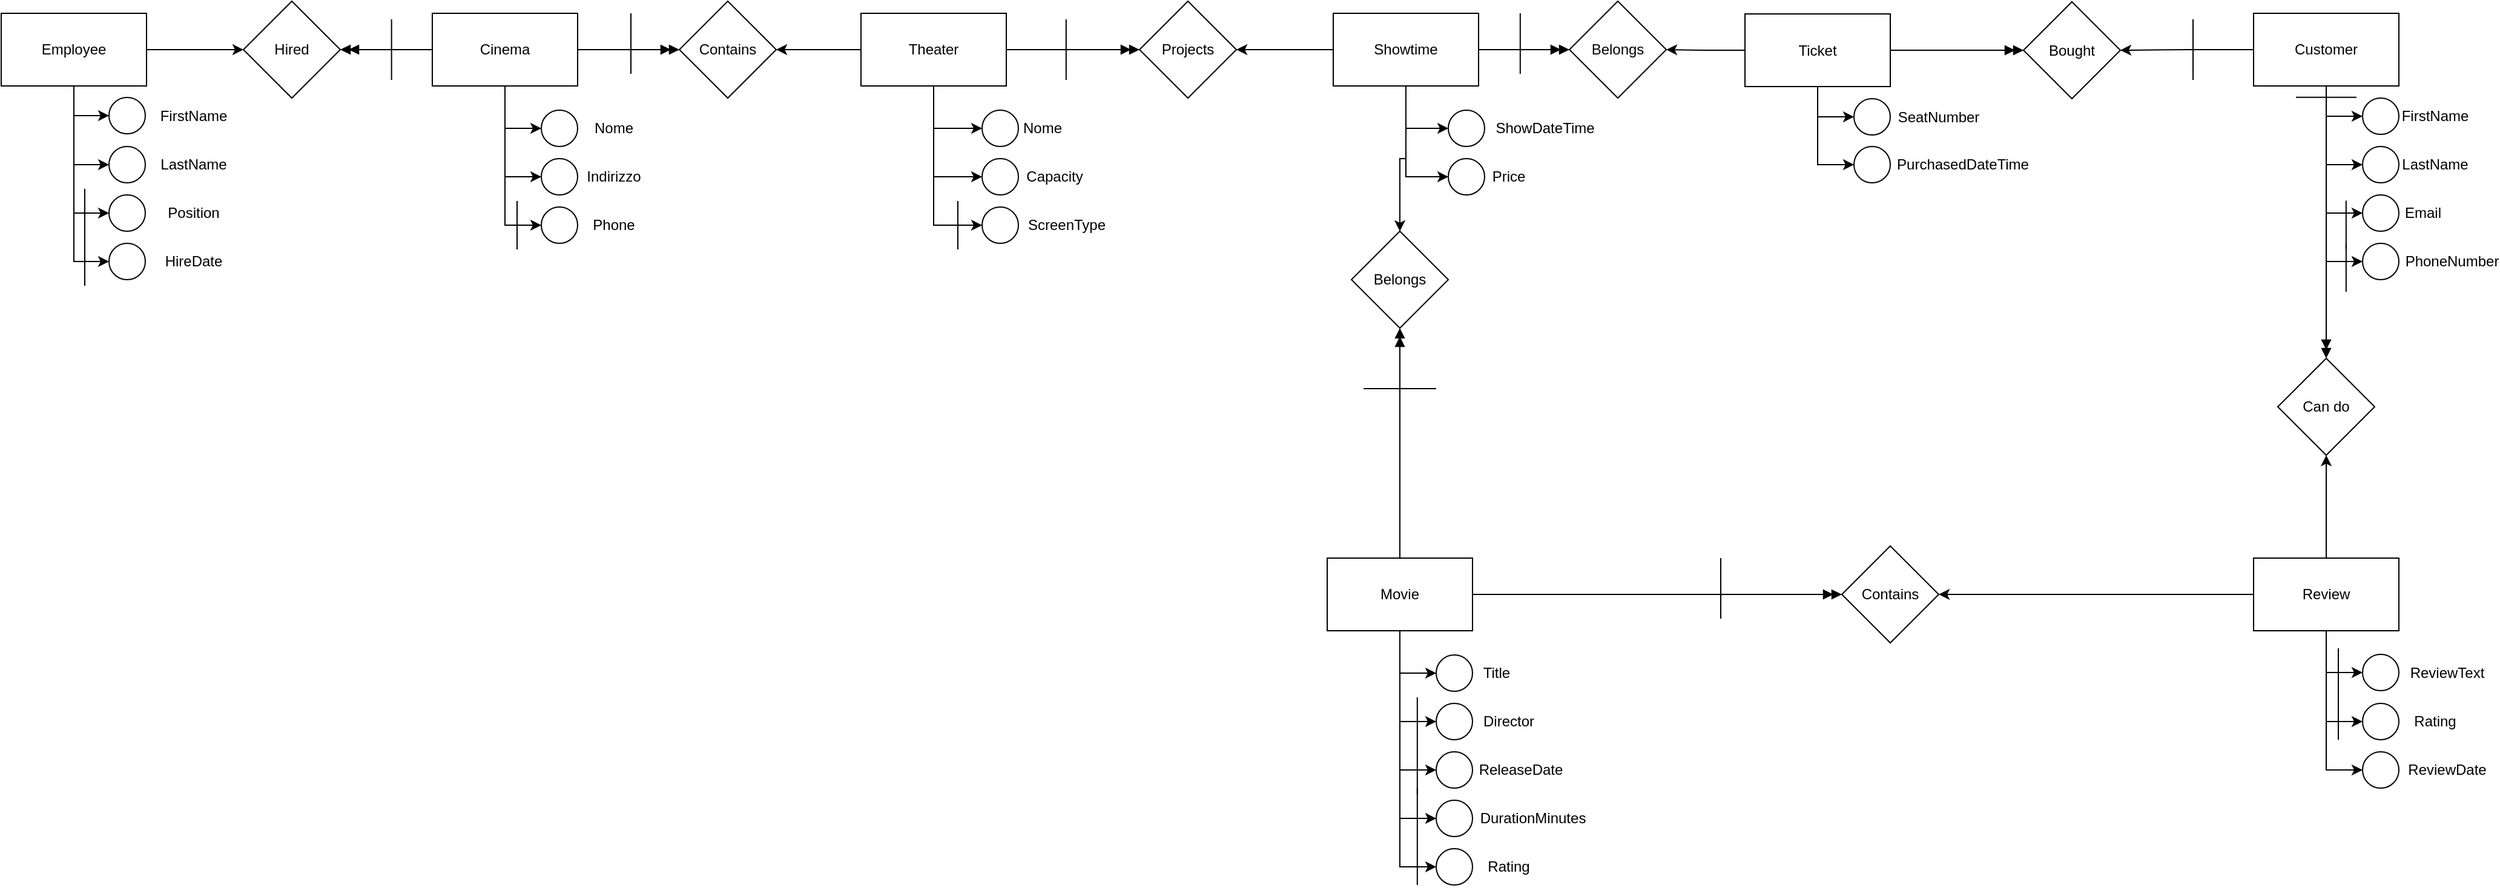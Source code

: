 <mxfile version="23.1.5" type="device">
  <diagram name="Pagina-1" id="HmAXb_ONBJkOorGH9aTu">
    <mxGraphModel dx="1206" dy="760" grid="1" gridSize="10" guides="1" tooltips="1" connect="1" arrows="1" fold="1" page="1" pageScale="1" pageWidth="827" pageHeight="1169" math="0" shadow="0">
      <root>
        <mxCell id="0" />
        <mxCell id="1" parent="0" />
        <mxCell id="xV2yaK1HWpeZm-8esMcd-27" style="edgeStyle=orthogonalEdgeStyle;rounded=0;orthogonalLoop=1;jettySize=auto;html=1;entryX=0;entryY=0.5;entryDx=0;entryDy=0;" edge="1" parent="1" source="xV2yaK1HWpeZm-8esMcd-1" target="xV2yaK1HWpeZm-8esMcd-20">
          <mxGeometry relative="1" as="geometry" />
        </mxCell>
        <mxCell id="xV2yaK1HWpeZm-8esMcd-28" style="edgeStyle=orthogonalEdgeStyle;rounded=0;orthogonalLoop=1;jettySize=auto;html=1;entryX=0;entryY=0.5;entryDx=0;entryDy=0;" edge="1" parent="1" source="xV2yaK1HWpeZm-8esMcd-1" target="xV2yaK1HWpeZm-8esMcd-22">
          <mxGeometry relative="1" as="geometry" />
        </mxCell>
        <mxCell id="xV2yaK1HWpeZm-8esMcd-29" style="edgeStyle=orthogonalEdgeStyle;rounded=0;orthogonalLoop=1;jettySize=auto;html=1;entryX=0;entryY=0.5;entryDx=0;entryDy=0;" edge="1" parent="1" source="xV2yaK1HWpeZm-8esMcd-1" target="xV2yaK1HWpeZm-8esMcd-24">
          <mxGeometry relative="1" as="geometry" />
        </mxCell>
        <mxCell id="xV2yaK1HWpeZm-8esMcd-110" style="edgeStyle=orthogonalEdgeStyle;rounded=0;orthogonalLoop=1;jettySize=auto;html=1;entryX=1;entryY=0.5;entryDx=0;entryDy=0;" edge="1" parent="1" source="xV2yaK1HWpeZm-8esMcd-1" target="xV2yaK1HWpeZm-8esMcd-108">
          <mxGeometry relative="1" as="geometry" />
        </mxCell>
        <mxCell id="xV2yaK1HWpeZm-8esMcd-120" style="edgeStyle=orthogonalEdgeStyle;rounded=0;orthogonalLoop=1;jettySize=auto;html=1;entryX=0;entryY=0.5;entryDx=0;entryDy=0;endArrow=doubleBlock;endFill=1;" edge="1" parent="1" source="xV2yaK1HWpeZm-8esMcd-1" target="xV2yaK1HWpeZm-8esMcd-118">
          <mxGeometry relative="1" as="geometry" />
        </mxCell>
        <mxCell id="xV2yaK1HWpeZm-8esMcd-1" value="Theater" style="rounded=0;whiteSpace=wrap;html=1;" vertex="1" parent="1">
          <mxGeometry x="800" y="870" width="120" height="60" as="geometry" />
        </mxCell>
        <mxCell id="xV2yaK1HWpeZm-8esMcd-12" style="edgeStyle=orthogonalEdgeStyle;rounded=0;orthogonalLoop=1;jettySize=auto;html=1;entryX=0;entryY=0.5;entryDx=0;entryDy=0;" edge="1" parent="1" source="xV2yaK1HWpeZm-8esMcd-2" target="xV2yaK1HWpeZm-8esMcd-10">
          <mxGeometry relative="1" as="geometry" />
        </mxCell>
        <mxCell id="xV2yaK1HWpeZm-8esMcd-17" style="edgeStyle=orthogonalEdgeStyle;rounded=0;orthogonalLoop=1;jettySize=auto;html=1;entryX=0;entryY=0.5;entryDx=0;entryDy=0;" edge="1" parent="1" source="xV2yaK1HWpeZm-8esMcd-2" target="xV2yaK1HWpeZm-8esMcd-13">
          <mxGeometry relative="1" as="geometry" />
        </mxCell>
        <mxCell id="xV2yaK1HWpeZm-8esMcd-18" style="edgeStyle=orthogonalEdgeStyle;rounded=0;orthogonalLoop=1;jettySize=auto;html=1;entryX=0;entryY=0.5;entryDx=0;entryDy=0;" edge="1" parent="1" source="xV2yaK1HWpeZm-8esMcd-2" target="xV2yaK1HWpeZm-8esMcd-15">
          <mxGeometry relative="1" as="geometry" />
        </mxCell>
        <mxCell id="xV2yaK1HWpeZm-8esMcd-109" style="edgeStyle=orthogonalEdgeStyle;rounded=0;orthogonalLoop=1;jettySize=auto;html=1;entryX=0;entryY=0.5;entryDx=0;entryDy=0;endArrow=doubleBlock;endFill=1;" edge="1" parent="1" source="xV2yaK1HWpeZm-8esMcd-2" target="xV2yaK1HWpeZm-8esMcd-108">
          <mxGeometry relative="1" as="geometry" />
        </mxCell>
        <mxCell id="xV2yaK1HWpeZm-8esMcd-131" style="edgeStyle=orthogonalEdgeStyle;rounded=0;orthogonalLoop=1;jettySize=auto;html=1;entryX=1;entryY=0.5;entryDx=0;entryDy=0;endArrow=doubleBlock;endFill=1;" edge="1" parent="1" source="xV2yaK1HWpeZm-8esMcd-2" target="xV2yaK1HWpeZm-8esMcd-129">
          <mxGeometry relative="1" as="geometry" />
        </mxCell>
        <mxCell id="xV2yaK1HWpeZm-8esMcd-2" value="Cinema" style="rounded=0;whiteSpace=wrap;html=1;" vertex="1" parent="1">
          <mxGeometry x="446" y="870" width="120" height="60" as="geometry" />
        </mxCell>
        <mxCell id="xV2yaK1HWpeZm-8esMcd-41" style="edgeStyle=orthogonalEdgeStyle;rounded=0;orthogonalLoop=1;jettySize=auto;html=1;entryX=0;entryY=0.5;entryDx=0;entryDy=0;" edge="1" parent="1" source="xV2yaK1HWpeZm-8esMcd-3" target="xV2yaK1HWpeZm-8esMcd-31">
          <mxGeometry relative="1" as="geometry" />
        </mxCell>
        <mxCell id="xV2yaK1HWpeZm-8esMcd-42" style="edgeStyle=orthogonalEdgeStyle;rounded=0;orthogonalLoop=1;jettySize=auto;html=1;entryX=0;entryY=0.5;entryDx=0;entryDy=0;" edge="1" parent="1" source="xV2yaK1HWpeZm-8esMcd-3" target="xV2yaK1HWpeZm-8esMcd-33">
          <mxGeometry relative="1" as="geometry" />
        </mxCell>
        <mxCell id="xV2yaK1HWpeZm-8esMcd-44" style="edgeStyle=orthogonalEdgeStyle;rounded=0;orthogonalLoop=1;jettySize=auto;html=1;entryX=0;entryY=0.5;entryDx=0;entryDy=0;" edge="1" parent="1" source="xV2yaK1HWpeZm-8esMcd-3" target="xV2yaK1HWpeZm-8esMcd-35">
          <mxGeometry relative="1" as="geometry" />
        </mxCell>
        <mxCell id="xV2yaK1HWpeZm-8esMcd-45" style="edgeStyle=orthogonalEdgeStyle;rounded=0;orthogonalLoop=1;jettySize=auto;html=1;entryX=0;entryY=0.5;entryDx=0;entryDy=0;" edge="1" parent="1" source="xV2yaK1HWpeZm-8esMcd-3" target="xV2yaK1HWpeZm-8esMcd-37">
          <mxGeometry relative="1" as="geometry" />
        </mxCell>
        <mxCell id="xV2yaK1HWpeZm-8esMcd-46" style="edgeStyle=orthogonalEdgeStyle;rounded=0;orthogonalLoop=1;jettySize=auto;html=1;entryX=0;entryY=0.5;entryDx=0;entryDy=0;" edge="1" parent="1" source="xV2yaK1HWpeZm-8esMcd-3" target="xV2yaK1HWpeZm-8esMcd-39">
          <mxGeometry relative="1" as="geometry" />
        </mxCell>
        <mxCell id="xV2yaK1HWpeZm-8esMcd-126" style="edgeStyle=orthogonalEdgeStyle;rounded=0;orthogonalLoop=1;jettySize=auto;html=1;entryX=0.5;entryY=1;entryDx=0;entryDy=0;endArrow=doubleBlock;endFill=1;" edge="1" parent="1" source="xV2yaK1HWpeZm-8esMcd-3" target="xV2yaK1HWpeZm-8esMcd-123">
          <mxGeometry relative="1" as="geometry" />
        </mxCell>
        <mxCell id="xV2yaK1HWpeZm-8esMcd-146" style="edgeStyle=orthogonalEdgeStyle;rounded=0;orthogonalLoop=1;jettySize=auto;html=1;endArrow=doubleBlock;endFill=1;" edge="1" parent="1" source="xV2yaK1HWpeZm-8esMcd-3">
          <mxGeometry relative="1" as="geometry">
            <mxPoint x="1610.0" y="1350" as="targetPoint" />
          </mxGeometry>
        </mxCell>
        <mxCell id="xV2yaK1HWpeZm-8esMcd-3" value="Movie" style="rounded=0;whiteSpace=wrap;html=1;" vertex="1" parent="1">
          <mxGeometry x="1185" y="1320" width="120" height="60" as="geometry" />
        </mxCell>
        <mxCell id="xV2yaK1HWpeZm-8esMcd-53" style="edgeStyle=orthogonalEdgeStyle;rounded=0;orthogonalLoop=1;jettySize=auto;html=1;entryX=0;entryY=0.5;entryDx=0;entryDy=0;" edge="1" parent="1" source="xV2yaK1HWpeZm-8esMcd-4" target="xV2yaK1HWpeZm-8esMcd-47">
          <mxGeometry relative="1" as="geometry" />
        </mxCell>
        <mxCell id="xV2yaK1HWpeZm-8esMcd-54" style="edgeStyle=orthogonalEdgeStyle;rounded=0;orthogonalLoop=1;jettySize=auto;html=1;entryX=0;entryY=0.5;entryDx=0;entryDy=0;" edge="1" parent="1" source="xV2yaK1HWpeZm-8esMcd-4" target="xV2yaK1HWpeZm-8esMcd-49">
          <mxGeometry relative="1" as="geometry" />
        </mxCell>
        <mxCell id="xV2yaK1HWpeZm-8esMcd-121" style="edgeStyle=orthogonalEdgeStyle;rounded=0;orthogonalLoop=1;jettySize=auto;html=1;entryX=1;entryY=0.5;entryDx=0;entryDy=0;" edge="1" parent="1" source="xV2yaK1HWpeZm-8esMcd-4" target="xV2yaK1HWpeZm-8esMcd-118">
          <mxGeometry relative="1" as="geometry" />
        </mxCell>
        <mxCell id="xV2yaK1HWpeZm-8esMcd-127" style="edgeStyle=orthogonalEdgeStyle;rounded=0;orthogonalLoop=1;jettySize=auto;html=1;entryX=0.5;entryY=0;entryDx=0;entryDy=0;" edge="1" parent="1" source="xV2yaK1HWpeZm-8esMcd-4" target="xV2yaK1HWpeZm-8esMcd-123">
          <mxGeometry relative="1" as="geometry" />
        </mxCell>
        <mxCell id="xV2yaK1HWpeZm-8esMcd-137" style="edgeStyle=orthogonalEdgeStyle;rounded=0;orthogonalLoop=1;jettySize=auto;html=1;entryX=0;entryY=0.5;entryDx=0;entryDy=0;endArrow=doubleBlock;endFill=1;" edge="1" parent="1" source="xV2yaK1HWpeZm-8esMcd-4" target="xV2yaK1HWpeZm-8esMcd-136">
          <mxGeometry relative="1" as="geometry" />
        </mxCell>
        <mxCell id="xV2yaK1HWpeZm-8esMcd-4" value="Showtime" style="rounded=0;whiteSpace=wrap;html=1;" vertex="1" parent="1">
          <mxGeometry x="1190" y="870" width="120" height="60" as="geometry" />
        </mxCell>
        <mxCell id="xV2yaK1HWpeZm-8esMcd-74" style="edgeStyle=orthogonalEdgeStyle;rounded=0;orthogonalLoop=1;jettySize=auto;html=1;entryX=0;entryY=0.5;entryDx=0;entryDy=0;" edge="1" parent="1" source="xV2yaK1HWpeZm-8esMcd-5" target="xV2yaK1HWpeZm-8esMcd-68">
          <mxGeometry relative="1" as="geometry" />
        </mxCell>
        <mxCell id="xV2yaK1HWpeZm-8esMcd-75" style="edgeStyle=orthogonalEdgeStyle;rounded=0;orthogonalLoop=1;jettySize=auto;html=1;entryX=0;entryY=0.5;entryDx=0;entryDy=0;" edge="1" parent="1" source="xV2yaK1HWpeZm-8esMcd-5" target="xV2yaK1HWpeZm-8esMcd-70">
          <mxGeometry relative="1" as="geometry" />
        </mxCell>
        <mxCell id="xV2yaK1HWpeZm-8esMcd-138" style="edgeStyle=orthogonalEdgeStyle;rounded=0;orthogonalLoop=1;jettySize=auto;html=1;entryX=1;entryY=0.5;entryDx=0;entryDy=0;" edge="1" parent="1" source="xV2yaK1HWpeZm-8esMcd-5" target="xV2yaK1HWpeZm-8esMcd-136">
          <mxGeometry relative="1" as="geometry" />
        </mxCell>
        <mxCell id="xV2yaK1HWpeZm-8esMcd-141" style="edgeStyle=orthogonalEdgeStyle;rounded=0;orthogonalLoop=1;jettySize=auto;html=1;entryX=0;entryY=0.5;entryDx=0;entryDy=0;endArrow=doubleBlock;endFill=1;" edge="1" parent="1" source="xV2yaK1HWpeZm-8esMcd-5" target="xV2yaK1HWpeZm-8esMcd-135">
          <mxGeometry relative="1" as="geometry" />
        </mxCell>
        <mxCell id="xV2yaK1HWpeZm-8esMcd-5" value="Ticket" style="rounded=0;whiteSpace=wrap;html=1;" vertex="1" parent="1">
          <mxGeometry x="1530" y="870.5" width="120" height="60" as="geometry" />
        </mxCell>
        <mxCell id="xV2yaK1HWpeZm-8esMcd-64" style="edgeStyle=orthogonalEdgeStyle;rounded=0;orthogonalLoop=1;jettySize=auto;html=1;entryX=0;entryY=0.5;entryDx=0;entryDy=0;" edge="1" parent="1" source="xV2yaK1HWpeZm-8esMcd-6" target="xV2yaK1HWpeZm-8esMcd-56">
          <mxGeometry relative="1" as="geometry" />
        </mxCell>
        <mxCell id="xV2yaK1HWpeZm-8esMcd-65" style="edgeStyle=orthogonalEdgeStyle;rounded=0;orthogonalLoop=1;jettySize=auto;html=1;entryX=0;entryY=0.5;entryDx=0;entryDy=0;" edge="1" parent="1" source="xV2yaK1HWpeZm-8esMcd-6" target="xV2yaK1HWpeZm-8esMcd-58">
          <mxGeometry relative="1" as="geometry" />
        </mxCell>
        <mxCell id="xV2yaK1HWpeZm-8esMcd-66" style="edgeStyle=orthogonalEdgeStyle;rounded=0;orthogonalLoop=1;jettySize=auto;html=1;entryX=0;entryY=0.5;entryDx=0;entryDy=0;" edge="1" parent="1" source="xV2yaK1HWpeZm-8esMcd-6" target="xV2yaK1HWpeZm-8esMcd-60">
          <mxGeometry relative="1" as="geometry" />
        </mxCell>
        <mxCell id="xV2yaK1HWpeZm-8esMcd-67" style="edgeStyle=orthogonalEdgeStyle;rounded=0;orthogonalLoop=1;jettySize=auto;html=1;entryX=0;entryY=0.5;entryDx=0;entryDy=0;" edge="1" parent="1" source="xV2yaK1HWpeZm-8esMcd-6" target="xV2yaK1HWpeZm-8esMcd-62">
          <mxGeometry relative="1" as="geometry" />
        </mxCell>
        <mxCell id="xV2yaK1HWpeZm-8esMcd-140" style="edgeStyle=orthogonalEdgeStyle;rounded=0;orthogonalLoop=1;jettySize=auto;html=1;entryX=1;entryY=0.5;entryDx=0;entryDy=0;" edge="1" parent="1" source="xV2yaK1HWpeZm-8esMcd-6" target="xV2yaK1HWpeZm-8esMcd-135">
          <mxGeometry relative="1" as="geometry" />
        </mxCell>
        <mxCell id="xV2yaK1HWpeZm-8esMcd-143" style="edgeStyle=orthogonalEdgeStyle;rounded=0;orthogonalLoop=1;jettySize=auto;html=1;entryX=0.5;entryY=0;entryDx=0;entryDy=0;endArrow=doubleBlock;endFill=1;" edge="1" parent="1" source="xV2yaK1HWpeZm-8esMcd-6" target="xV2yaK1HWpeZm-8esMcd-134">
          <mxGeometry relative="1" as="geometry" />
        </mxCell>
        <mxCell id="xV2yaK1HWpeZm-8esMcd-6" value="Customer" style="rounded=0;whiteSpace=wrap;html=1;" vertex="1" parent="1">
          <mxGeometry x="1950" y="870" width="120" height="60" as="geometry" />
        </mxCell>
        <mxCell id="xV2yaK1HWpeZm-8esMcd-82" style="edgeStyle=orthogonalEdgeStyle;rounded=0;orthogonalLoop=1;jettySize=auto;html=1;entryX=0;entryY=0.5;entryDx=0;entryDy=0;" edge="1" parent="1" source="xV2yaK1HWpeZm-8esMcd-7" target="xV2yaK1HWpeZm-8esMcd-76">
          <mxGeometry relative="1" as="geometry" />
        </mxCell>
        <mxCell id="xV2yaK1HWpeZm-8esMcd-83" style="edgeStyle=orthogonalEdgeStyle;rounded=0;orthogonalLoop=1;jettySize=auto;html=1;entryX=0;entryY=0.5;entryDx=0;entryDy=0;" edge="1" parent="1" source="xV2yaK1HWpeZm-8esMcd-7" target="xV2yaK1HWpeZm-8esMcd-78">
          <mxGeometry relative="1" as="geometry" />
        </mxCell>
        <mxCell id="xV2yaK1HWpeZm-8esMcd-84" style="edgeStyle=orthogonalEdgeStyle;rounded=0;orthogonalLoop=1;jettySize=auto;html=1;entryX=0;entryY=0.5;entryDx=0;entryDy=0;" edge="1" parent="1" source="xV2yaK1HWpeZm-8esMcd-7" target="xV2yaK1HWpeZm-8esMcd-80">
          <mxGeometry relative="1" as="geometry" />
        </mxCell>
        <mxCell id="xV2yaK1HWpeZm-8esMcd-144" style="edgeStyle=orthogonalEdgeStyle;rounded=0;orthogonalLoop=1;jettySize=auto;html=1;entryX=0.5;entryY=1;entryDx=0;entryDy=0;" edge="1" parent="1" source="xV2yaK1HWpeZm-8esMcd-7" target="xV2yaK1HWpeZm-8esMcd-134">
          <mxGeometry relative="1" as="geometry" />
        </mxCell>
        <mxCell id="xV2yaK1HWpeZm-8esMcd-147" style="edgeStyle=orthogonalEdgeStyle;rounded=0;orthogonalLoop=1;jettySize=auto;html=1;" edge="1" parent="1" source="xV2yaK1HWpeZm-8esMcd-7">
          <mxGeometry relative="1" as="geometry">
            <mxPoint x="1690.0" y="1350" as="targetPoint" />
          </mxGeometry>
        </mxCell>
        <mxCell id="xV2yaK1HWpeZm-8esMcd-7" value="Review" style="rounded=0;whiteSpace=wrap;html=1;" vertex="1" parent="1">
          <mxGeometry x="1950" y="1320" width="120" height="60" as="geometry" />
        </mxCell>
        <mxCell id="xV2yaK1HWpeZm-8esMcd-93" style="edgeStyle=orthogonalEdgeStyle;rounded=0;orthogonalLoop=1;jettySize=auto;html=1;entryX=0;entryY=0.5;entryDx=0;entryDy=0;" edge="1" parent="1" source="xV2yaK1HWpeZm-8esMcd-8" target="xV2yaK1HWpeZm-8esMcd-85">
          <mxGeometry relative="1" as="geometry" />
        </mxCell>
        <mxCell id="xV2yaK1HWpeZm-8esMcd-94" style="edgeStyle=orthogonalEdgeStyle;rounded=0;orthogonalLoop=1;jettySize=auto;html=1;entryX=0;entryY=0.5;entryDx=0;entryDy=0;" edge="1" parent="1" source="xV2yaK1HWpeZm-8esMcd-8" target="xV2yaK1HWpeZm-8esMcd-87">
          <mxGeometry relative="1" as="geometry" />
        </mxCell>
        <mxCell id="xV2yaK1HWpeZm-8esMcd-95" style="edgeStyle=orthogonalEdgeStyle;rounded=0;orthogonalLoop=1;jettySize=auto;html=1;entryX=0;entryY=0.5;entryDx=0;entryDy=0;" edge="1" parent="1" source="xV2yaK1HWpeZm-8esMcd-8" target="xV2yaK1HWpeZm-8esMcd-89">
          <mxGeometry relative="1" as="geometry" />
        </mxCell>
        <mxCell id="xV2yaK1HWpeZm-8esMcd-96" style="edgeStyle=orthogonalEdgeStyle;rounded=0;orthogonalLoop=1;jettySize=auto;html=1;entryX=0;entryY=0.5;entryDx=0;entryDy=0;" edge="1" parent="1" source="xV2yaK1HWpeZm-8esMcd-8" target="xV2yaK1HWpeZm-8esMcd-91">
          <mxGeometry relative="1" as="geometry" />
        </mxCell>
        <mxCell id="xV2yaK1HWpeZm-8esMcd-130" style="edgeStyle=orthogonalEdgeStyle;rounded=0;orthogonalLoop=1;jettySize=auto;html=1;entryX=0;entryY=0.5;entryDx=0;entryDy=0;" edge="1" parent="1" source="xV2yaK1HWpeZm-8esMcd-8" target="xV2yaK1HWpeZm-8esMcd-129">
          <mxGeometry relative="1" as="geometry" />
        </mxCell>
        <mxCell id="xV2yaK1HWpeZm-8esMcd-8" value="Employee" style="rounded=0;whiteSpace=wrap;html=1;" vertex="1" parent="1">
          <mxGeometry x="90" y="870" width="120" height="60" as="geometry" />
        </mxCell>
        <mxCell id="xV2yaK1HWpeZm-8esMcd-10" value="" style="ellipse;whiteSpace=wrap;html=1;aspect=fixed;" vertex="1" parent="1">
          <mxGeometry x="536" y="950" width="30" height="30" as="geometry" />
        </mxCell>
        <mxCell id="xV2yaK1HWpeZm-8esMcd-11" value="Nome" style="text;html=1;align=center;verticalAlign=middle;whiteSpace=wrap;rounded=0;" vertex="1" parent="1">
          <mxGeometry x="566" y="950" width="60" height="30" as="geometry" />
        </mxCell>
        <mxCell id="xV2yaK1HWpeZm-8esMcd-13" value="" style="ellipse;whiteSpace=wrap;html=1;aspect=fixed;" vertex="1" parent="1">
          <mxGeometry x="536" y="990" width="30" height="30" as="geometry" />
        </mxCell>
        <mxCell id="xV2yaK1HWpeZm-8esMcd-14" value="Indirizzo" style="text;html=1;align=center;verticalAlign=middle;whiteSpace=wrap;rounded=0;" vertex="1" parent="1">
          <mxGeometry x="566" y="990" width="60" height="30" as="geometry" />
        </mxCell>
        <mxCell id="xV2yaK1HWpeZm-8esMcd-15" value="" style="ellipse;whiteSpace=wrap;html=1;aspect=fixed;" vertex="1" parent="1">
          <mxGeometry x="536" y="1030" width="30" height="30" as="geometry" />
        </mxCell>
        <mxCell id="xV2yaK1HWpeZm-8esMcd-16" value="Phone" style="text;html=1;align=center;verticalAlign=middle;whiteSpace=wrap;rounded=0;" vertex="1" parent="1">
          <mxGeometry x="566" y="1030" width="60" height="30" as="geometry" />
        </mxCell>
        <mxCell id="xV2yaK1HWpeZm-8esMcd-19" value="" style="endArrow=none;html=1;rounded=0;" edge="1" parent="1">
          <mxGeometry width="50" height="50" relative="1" as="geometry">
            <mxPoint x="516" y="1065" as="sourcePoint" />
            <mxPoint x="516" y="1025" as="targetPoint" />
          </mxGeometry>
        </mxCell>
        <mxCell id="xV2yaK1HWpeZm-8esMcd-20" value="" style="ellipse;whiteSpace=wrap;html=1;aspect=fixed;" vertex="1" parent="1">
          <mxGeometry x="900" y="950" width="30" height="30" as="geometry" />
        </mxCell>
        <mxCell id="xV2yaK1HWpeZm-8esMcd-21" value="Nome" style="text;html=1;align=center;verticalAlign=middle;whiteSpace=wrap;rounded=0;" vertex="1" parent="1">
          <mxGeometry x="920" y="950" width="60" height="30" as="geometry" />
        </mxCell>
        <mxCell id="xV2yaK1HWpeZm-8esMcd-22" value="" style="ellipse;whiteSpace=wrap;html=1;aspect=fixed;" vertex="1" parent="1">
          <mxGeometry x="900" y="990" width="30" height="30" as="geometry" />
        </mxCell>
        <mxCell id="xV2yaK1HWpeZm-8esMcd-23" value="Capacity" style="text;html=1;align=center;verticalAlign=middle;whiteSpace=wrap;rounded=0;" vertex="1" parent="1">
          <mxGeometry x="930" y="990" width="60" height="30" as="geometry" />
        </mxCell>
        <mxCell id="xV2yaK1HWpeZm-8esMcd-24" value="" style="ellipse;whiteSpace=wrap;html=1;aspect=fixed;" vertex="1" parent="1">
          <mxGeometry x="900" y="1030" width="30" height="30" as="geometry" />
        </mxCell>
        <mxCell id="xV2yaK1HWpeZm-8esMcd-25" value="ScreenType" style="text;html=1;align=center;verticalAlign=middle;whiteSpace=wrap;rounded=0;" vertex="1" parent="1">
          <mxGeometry x="940" y="1030" width="60" height="30" as="geometry" />
        </mxCell>
        <mxCell id="xV2yaK1HWpeZm-8esMcd-30" value="" style="endArrow=none;html=1;rounded=0;" edge="1" parent="1">
          <mxGeometry width="50" height="50" relative="1" as="geometry">
            <mxPoint x="880" y="1065" as="sourcePoint" />
            <mxPoint x="880" y="1025" as="targetPoint" />
          </mxGeometry>
        </mxCell>
        <mxCell id="xV2yaK1HWpeZm-8esMcd-31" value="" style="ellipse;whiteSpace=wrap;html=1;aspect=fixed;" vertex="1" parent="1">
          <mxGeometry x="1275" y="1400" width="30" height="30" as="geometry" />
        </mxCell>
        <mxCell id="xV2yaK1HWpeZm-8esMcd-32" value="Title" style="text;html=1;align=center;verticalAlign=middle;whiteSpace=wrap;rounded=0;" vertex="1" parent="1">
          <mxGeometry x="1295" y="1400" width="60" height="30" as="geometry" />
        </mxCell>
        <mxCell id="xV2yaK1HWpeZm-8esMcd-33" value="" style="ellipse;whiteSpace=wrap;html=1;aspect=fixed;" vertex="1" parent="1">
          <mxGeometry x="1275" y="1440" width="30" height="30" as="geometry" />
        </mxCell>
        <mxCell id="xV2yaK1HWpeZm-8esMcd-34" value="Director" style="text;html=1;align=center;verticalAlign=middle;whiteSpace=wrap;rounded=0;" vertex="1" parent="1">
          <mxGeometry x="1305" y="1440" width="60" height="30" as="geometry" />
        </mxCell>
        <mxCell id="xV2yaK1HWpeZm-8esMcd-35" value="" style="ellipse;whiteSpace=wrap;html=1;aspect=fixed;" vertex="1" parent="1">
          <mxGeometry x="1275" y="1480" width="30" height="30" as="geometry" />
        </mxCell>
        <mxCell id="xV2yaK1HWpeZm-8esMcd-36" value="ReleaseDate" style="text;html=1;align=center;verticalAlign=middle;whiteSpace=wrap;rounded=0;" vertex="1" parent="1">
          <mxGeometry x="1315" y="1480" width="60" height="30" as="geometry" />
        </mxCell>
        <mxCell id="xV2yaK1HWpeZm-8esMcd-37" value="" style="ellipse;whiteSpace=wrap;html=1;aspect=fixed;" vertex="1" parent="1">
          <mxGeometry x="1275" y="1520" width="30" height="30" as="geometry" />
        </mxCell>
        <mxCell id="xV2yaK1HWpeZm-8esMcd-38" value="DurationMinutes" style="text;html=1;align=center;verticalAlign=middle;whiteSpace=wrap;rounded=0;" vertex="1" parent="1">
          <mxGeometry x="1325" y="1520" width="60" height="30" as="geometry" />
        </mxCell>
        <mxCell id="xV2yaK1HWpeZm-8esMcd-39" value="" style="ellipse;whiteSpace=wrap;html=1;aspect=fixed;" vertex="1" parent="1">
          <mxGeometry x="1275" y="1560" width="30" height="30" as="geometry" />
        </mxCell>
        <mxCell id="xV2yaK1HWpeZm-8esMcd-40" value="Rating" style="text;html=1;align=center;verticalAlign=middle;whiteSpace=wrap;rounded=0;" vertex="1" parent="1">
          <mxGeometry x="1305" y="1560" width="60" height="30" as="geometry" />
        </mxCell>
        <mxCell id="xV2yaK1HWpeZm-8esMcd-47" value="" style="ellipse;whiteSpace=wrap;html=1;aspect=fixed;" vertex="1" parent="1">
          <mxGeometry x="1285" y="950" width="30" height="30" as="geometry" />
        </mxCell>
        <mxCell id="xV2yaK1HWpeZm-8esMcd-49" value="" style="ellipse;whiteSpace=wrap;html=1;aspect=fixed;" vertex="1" parent="1">
          <mxGeometry x="1285" y="990" width="30" height="30" as="geometry" />
        </mxCell>
        <mxCell id="xV2yaK1HWpeZm-8esMcd-50" value="ShowDateTime" style="text;html=1;align=center;verticalAlign=middle;whiteSpace=wrap;rounded=0;" vertex="1" parent="1">
          <mxGeometry x="1335" y="950" width="60" height="30" as="geometry" />
        </mxCell>
        <mxCell id="xV2yaK1HWpeZm-8esMcd-52" value="Price" style="text;html=1;align=center;verticalAlign=middle;whiteSpace=wrap;rounded=0;" vertex="1" parent="1">
          <mxGeometry x="1305" y="990" width="60" height="30" as="geometry" />
        </mxCell>
        <mxCell id="xV2yaK1HWpeZm-8esMcd-56" value="" style="ellipse;whiteSpace=wrap;html=1;aspect=fixed;" vertex="1" parent="1">
          <mxGeometry x="2040" y="940" width="30" height="30" as="geometry" />
        </mxCell>
        <mxCell id="xV2yaK1HWpeZm-8esMcd-57" value="FirstName" style="text;html=1;align=center;verticalAlign=middle;whiteSpace=wrap;rounded=0;" vertex="1" parent="1">
          <mxGeometry x="2070" y="940" width="60" height="30" as="geometry" />
        </mxCell>
        <mxCell id="xV2yaK1HWpeZm-8esMcd-58" value="" style="ellipse;whiteSpace=wrap;html=1;aspect=fixed;" vertex="1" parent="1">
          <mxGeometry x="2040" y="980" width="30" height="30" as="geometry" />
        </mxCell>
        <mxCell id="xV2yaK1HWpeZm-8esMcd-59" value="LastName" style="text;html=1;align=center;verticalAlign=middle;whiteSpace=wrap;rounded=0;" vertex="1" parent="1">
          <mxGeometry x="2070" y="980" width="60" height="30" as="geometry" />
        </mxCell>
        <mxCell id="xV2yaK1HWpeZm-8esMcd-60" value="" style="ellipse;whiteSpace=wrap;html=1;aspect=fixed;" vertex="1" parent="1">
          <mxGeometry x="2040" y="1020" width="30" height="30" as="geometry" />
        </mxCell>
        <mxCell id="xV2yaK1HWpeZm-8esMcd-61" value="Email" style="text;html=1;align=center;verticalAlign=middle;whiteSpace=wrap;rounded=0;" vertex="1" parent="1">
          <mxGeometry x="2060" y="1020" width="60" height="30" as="geometry" />
        </mxCell>
        <mxCell id="xV2yaK1HWpeZm-8esMcd-62" value="" style="ellipse;whiteSpace=wrap;html=1;aspect=fixed;" vertex="1" parent="1">
          <mxGeometry x="2040" y="1060" width="30" height="30" as="geometry" />
        </mxCell>
        <mxCell id="xV2yaK1HWpeZm-8esMcd-63" value="PhoneNumber" style="text;html=1;align=center;verticalAlign=middle;whiteSpace=wrap;rounded=0;" vertex="1" parent="1">
          <mxGeometry x="2084" y="1060" width="60" height="30" as="geometry" />
        </mxCell>
        <mxCell id="xV2yaK1HWpeZm-8esMcd-68" value="" style="ellipse;whiteSpace=wrap;html=1;aspect=fixed;" vertex="1" parent="1">
          <mxGeometry x="1620" y="940.5" width="30" height="30" as="geometry" />
        </mxCell>
        <mxCell id="xV2yaK1HWpeZm-8esMcd-69" value="SeatNumber" style="text;html=1;align=center;verticalAlign=middle;whiteSpace=wrap;rounded=0;" vertex="1" parent="1">
          <mxGeometry x="1660" y="940.5" width="60" height="30" as="geometry" />
        </mxCell>
        <mxCell id="xV2yaK1HWpeZm-8esMcd-70" value="" style="ellipse;whiteSpace=wrap;html=1;aspect=fixed;" vertex="1" parent="1">
          <mxGeometry x="1620" y="980" width="30" height="30" as="geometry" />
        </mxCell>
        <mxCell id="xV2yaK1HWpeZm-8esMcd-71" value="PurchasedDateTime" style="text;html=1;align=center;verticalAlign=middle;whiteSpace=wrap;rounded=0;" vertex="1" parent="1">
          <mxGeometry x="1680" y="980" width="60" height="30" as="geometry" />
        </mxCell>
        <mxCell id="xV2yaK1HWpeZm-8esMcd-76" value="" style="ellipse;whiteSpace=wrap;html=1;aspect=fixed;" vertex="1" parent="1">
          <mxGeometry x="2040" y="1399.5" width="30" height="30" as="geometry" />
        </mxCell>
        <mxCell id="xV2yaK1HWpeZm-8esMcd-77" value="ReviewText" style="text;html=1;align=center;verticalAlign=middle;whiteSpace=wrap;rounded=0;" vertex="1" parent="1">
          <mxGeometry x="2080" y="1399.5" width="60" height="30" as="geometry" />
        </mxCell>
        <mxCell id="xV2yaK1HWpeZm-8esMcd-78" value="" style="ellipse;whiteSpace=wrap;html=1;aspect=fixed;" vertex="1" parent="1">
          <mxGeometry x="2040" y="1440" width="30" height="30" as="geometry" />
        </mxCell>
        <mxCell id="xV2yaK1HWpeZm-8esMcd-79" value="Rating" style="text;html=1;align=center;verticalAlign=middle;whiteSpace=wrap;rounded=0;" vertex="1" parent="1">
          <mxGeometry x="2070" y="1440" width="60" height="30" as="geometry" />
        </mxCell>
        <mxCell id="xV2yaK1HWpeZm-8esMcd-80" value="" style="ellipse;whiteSpace=wrap;html=1;aspect=fixed;" vertex="1" parent="1">
          <mxGeometry x="2040" y="1480" width="30" height="30" as="geometry" />
        </mxCell>
        <mxCell id="xV2yaK1HWpeZm-8esMcd-81" value="ReviewDate" style="text;html=1;align=center;verticalAlign=middle;whiteSpace=wrap;rounded=0;" vertex="1" parent="1">
          <mxGeometry x="2080" y="1480" width="60" height="30" as="geometry" />
        </mxCell>
        <mxCell id="xV2yaK1HWpeZm-8esMcd-85" value="" style="ellipse;whiteSpace=wrap;html=1;aspect=fixed;" vertex="1" parent="1">
          <mxGeometry x="179" y="939.5" width="30" height="30" as="geometry" />
        </mxCell>
        <mxCell id="xV2yaK1HWpeZm-8esMcd-86" value="FirstName" style="text;html=1;align=center;verticalAlign=middle;whiteSpace=wrap;rounded=0;" vertex="1" parent="1">
          <mxGeometry x="219" y="939.5" width="60" height="30" as="geometry" />
        </mxCell>
        <mxCell id="xV2yaK1HWpeZm-8esMcd-87" value="" style="ellipse;whiteSpace=wrap;html=1;aspect=fixed;" vertex="1" parent="1">
          <mxGeometry x="179" y="980" width="30" height="30" as="geometry" />
        </mxCell>
        <mxCell id="xV2yaK1HWpeZm-8esMcd-88" value="LastName" style="text;html=1;align=center;verticalAlign=middle;whiteSpace=wrap;rounded=0;" vertex="1" parent="1">
          <mxGeometry x="219" y="980" width="60" height="30" as="geometry" />
        </mxCell>
        <mxCell id="xV2yaK1HWpeZm-8esMcd-89" value="" style="ellipse;whiteSpace=wrap;html=1;aspect=fixed;" vertex="1" parent="1">
          <mxGeometry x="179" y="1020" width="30" height="30" as="geometry" />
        </mxCell>
        <mxCell id="xV2yaK1HWpeZm-8esMcd-90" value="Position" style="text;html=1;align=center;verticalAlign=middle;whiteSpace=wrap;rounded=0;" vertex="1" parent="1">
          <mxGeometry x="219" y="1020" width="60" height="30" as="geometry" />
        </mxCell>
        <mxCell id="xV2yaK1HWpeZm-8esMcd-91" value="" style="ellipse;whiteSpace=wrap;html=1;aspect=fixed;" vertex="1" parent="1">
          <mxGeometry x="179" y="1060" width="30" height="30" as="geometry" />
        </mxCell>
        <mxCell id="xV2yaK1HWpeZm-8esMcd-92" value="HireDate" style="text;html=1;align=center;verticalAlign=middle;whiteSpace=wrap;rounded=0;" vertex="1" parent="1">
          <mxGeometry x="219" y="1060" width="60" height="30" as="geometry" />
        </mxCell>
        <mxCell id="xV2yaK1HWpeZm-8esMcd-97" value="" style="endArrow=none;html=1;rounded=0;" edge="1" parent="1">
          <mxGeometry width="50" height="50" relative="1" as="geometry">
            <mxPoint x="1259.41" y="1475" as="sourcePoint" />
            <mxPoint x="1259.41" y="1435" as="targetPoint" />
          </mxGeometry>
        </mxCell>
        <mxCell id="xV2yaK1HWpeZm-8esMcd-98" value="" style="endArrow=none;html=1;rounded=0;" edge="1" parent="1">
          <mxGeometry width="50" height="50" relative="1" as="geometry">
            <mxPoint x="1259.41" y="1515" as="sourcePoint" />
            <mxPoint x="1259.41" y="1475" as="targetPoint" />
          </mxGeometry>
        </mxCell>
        <mxCell id="xV2yaK1HWpeZm-8esMcd-99" value="" style="endArrow=none;html=1;rounded=0;" edge="1" parent="1">
          <mxGeometry width="50" height="50" relative="1" as="geometry">
            <mxPoint x="1259.41" y="1550" as="sourcePoint" />
            <mxPoint x="1259.41" y="1510" as="targetPoint" />
          </mxGeometry>
        </mxCell>
        <mxCell id="xV2yaK1HWpeZm-8esMcd-100" value="" style="endArrow=none;html=1;rounded=0;" edge="1" parent="1">
          <mxGeometry width="50" height="50" relative="1" as="geometry">
            <mxPoint x="1259.41" y="1590" as="sourcePoint" />
            <mxPoint x="1259.41" y="1550" as="targetPoint" />
          </mxGeometry>
        </mxCell>
        <mxCell id="xV2yaK1HWpeZm-8esMcd-101" value="" style="endArrow=none;html=1;rounded=0;" edge="1" parent="1">
          <mxGeometry width="50" height="50" relative="1" as="geometry">
            <mxPoint x="2026.41" y="1100" as="sourcePoint" />
            <mxPoint x="2026.41" y="1060" as="targetPoint" />
          </mxGeometry>
        </mxCell>
        <mxCell id="xV2yaK1HWpeZm-8esMcd-102" value="" style="endArrow=none;html=1;rounded=0;" edge="1" parent="1">
          <mxGeometry width="50" height="50" relative="1" as="geometry">
            <mxPoint x="2026.41" y="1064.75" as="sourcePoint" />
            <mxPoint x="2026.41" y="1024.75" as="targetPoint" />
          </mxGeometry>
        </mxCell>
        <mxCell id="xV2yaK1HWpeZm-8esMcd-103" value="" style="endArrow=none;html=1;rounded=0;" edge="1" parent="1">
          <mxGeometry width="50" height="50" relative="1" as="geometry">
            <mxPoint x="2020" y="1434.5" as="sourcePoint" />
            <mxPoint x="2020" y="1394.5" as="targetPoint" />
          </mxGeometry>
        </mxCell>
        <mxCell id="xV2yaK1HWpeZm-8esMcd-104" value="" style="endArrow=none;html=1;rounded=0;" edge="1" parent="1">
          <mxGeometry width="50" height="50" relative="1" as="geometry">
            <mxPoint x="2020" y="1470" as="sourcePoint" />
            <mxPoint x="2020" y="1430" as="targetPoint" />
          </mxGeometry>
        </mxCell>
        <mxCell id="xV2yaK1HWpeZm-8esMcd-106" value="" style="endArrow=none;html=1;rounded=0;" edge="1" parent="1">
          <mxGeometry width="50" height="50" relative="1" as="geometry">
            <mxPoint x="159" y="1055" as="sourcePoint" />
            <mxPoint x="159" y="1015" as="targetPoint" />
          </mxGeometry>
        </mxCell>
        <mxCell id="xV2yaK1HWpeZm-8esMcd-107" value="" style="endArrow=none;html=1;rounded=0;" edge="1" parent="1">
          <mxGeometry width="50" height="50" relative="1" as="geometry">
            <mxPoint x="159" y="1095" as="sourcePoint" />
            <mxPoint x="159" y="1055" as="targetPoint" />
          </mxGeometry>
        </mxCell>
        <mxCell id="xV2yaK1HWpeZm-8esMcd-108" value="Contains" style="rhombus;whiteSpace=wrap;html=1;" vertex="1" parent="1">
          <mxGeometry x="650" y="860" width="80" height="80" as="geometry" />
        </mxCell>
        <mxCell id="xV2yaK1HWpeZm-8esMcd-111" value="" style="endArrow=none;html=1;rounded=0;" edge="1" parent="1">
          <mxGeometry width="50" height="50" relative="1" as="geometry">
            <mxPoint x="610" y="920" as="sourcePoint" />
            <mxPoint x="610" y="870" as="targetPoint" />
          </mxGeometry>
        </mxCell>
        <mxCell id="xV2yaK1HWpeZm-8esMcd-118" value="Projects" style="rhombus;whiteSpace=wrap;html=1;" vertex="1" parent="1">
          <mxGeometry x="1030" y="860" width="80" height="80" as="geometry" />
        </mxCell>
        <mxCell id="xV2yaK1HWpeZm-8esMcd-123" value="Belongs" style="rhombus;whiteSpace=wrap;html=1;" vertex="1" parent="1">
          <mxGeometry x="1205" y="1050" width="80" height="80" as="geometry" />
        </mxCell>
        <mxCell id="xV2yaK1HWpeZm-8esMcd-124" value="" style="endArrow=none;html=1;rounded=0;" edge="1" parent="1">
          <mxGeometry width="50" height="50" relative="1" as="geometry">
            <mxPoint x="969.41" y="925" as="sourcePoint" />
            <mxPoint x="969.41" y="875" as="targetPoint" />
          </mxGeometry>
        </mxCell>
        <mxCell id="xV2yaK1HWpeZm-8esMcd-128" value="" style="endArrow=none;html=1;rounded=0;" edge="1" parent="1">
          <mxGeometry width="50" height="50" relative="1" as="geometry">
            <mxPoint x="1215" y="1180" as="sourcePoint" />
            <mxPoint x="1275" y="1180" as="targetPoint" />
          </mxGeometry>
        </mxCell>
        <mxCell id="xV2yaK1HWpeZm-8esMcd-129" value="Hired" style="rhombus;whiteSpace=wrap;html=1;" vertex="1" parent="1">
          <mxGeometry x="290" y="860" width="80" height="80" as="geometry" />
        </mxCell>
        <mxCell id="xV2yaK1HWpeZm-8esMcd-132" value="" style="endArrow=none;html=1;rounded=0;" edge="1" parent="1">
          <mxGeometry width="50" height="50" relative="1" as="geometry">
            <mxPoint x="412.32" y="925" as="sourcePoint" />
            <mxPoint x="412.32" y="875" as="targetPoint" />
          </mxGeometry>
        </mxCell>
        <mxCell id="xV2yaK1HWpeZm-8esMcd-133" value="Contains" style="rhombus;whiteSpace=wrap;html=1;" vertex="1" parent="1">
          <mxGeometry x="1610" y="1310" width="80" height="80" as="geometry" />
        </mxCell>
        <mxCell id="xV2yaK1HWpeZm-8esMcd-134" value="Can do" style="rhombus;whiteSpace=wrap;html=1;" vertex="1" parent="1">
          <mxGeometry x="1970" y="1155" width="80" height="80" as="geometry" />
        </mxCell>
        <mxCell id="xV2yaK1HWpeZm-8esMcd-135" value="Bought" style="rhombus;whiteSpace=wrap;html=1;" vertex="1" parent="1">
          <mxGeometry x="1760" y="860.5" width="80" height="80" as="geometry" />
        </mxCell>
        <mxCell id="xV2yaK1HWpeZm-8esMcd-136" value="Belongs" style="rhombus;whiteSpace=wrap;html=1;" vertex="1" parent="1">
          <mxGeometry x="1385" y="860" width="80" height="80" as="geometry" />
        </mxCell>
        <mxCell id="xV2yaK1HWpeZm-8esMcd-139" value="" style="endArrow=none;html=1;rounded=0;" edge="1" parent="1">
          <mxGeometry width="50" height="50" relative="1" as="geometry">
            <mxPoint x="1344.41" y="920" as="sourcePoint" />
            <mxPoint x="1344.41" y="870" as="targetPoint" />
          </mxGeometry>
        </mxCell>
        <mxCell id="xV2yaK1HWpeZm-8esMcd-142" value="" style="endArrow=none;html=1;rounded=0;" edge="1" parent="1">
          <mxGeometry width="50" height="50" relative="1" as="geometry">
            <mxPoint x="1900" y="925" as="sourcePoint" />
            <mxPoint x="1900" y="875" as="targetPoint" />
          </mxGeometry>
        </mxCell>
        <mxCell id="xV2yaK1HWpeZm-8esMcd-145" value="" style="endArrow=none;html=1;rounded=0;" edge="1" parent="1">
          <mxGeometry width="50" height="50" relative="1" as="geometry">
            <mxPoint x="1985" y="939.32" as="sourcePoint" />
            <mxPoint x="2035" y="939.32" as="targetPoint" />
          </mxGeometry>
        </mxCell>
        <mxCell id="xV2yaK1HWpeZm-8esMcd-148" value="" style="endArrow=none;html=1;rounded=0;" edge="1" parent="1">
          <mxGeometry width="50" height="50" relative="1" as="geometry">
            <mxPoint x="1510" y="1370" as="sourcePoint" />
            <mxPoint x="1510" y="1320" as="targetPoint" />
          </mxGeometry>
        </mxCell>
      </root>
    </mxGraphModel>
  </diagram>
</mxfile>
